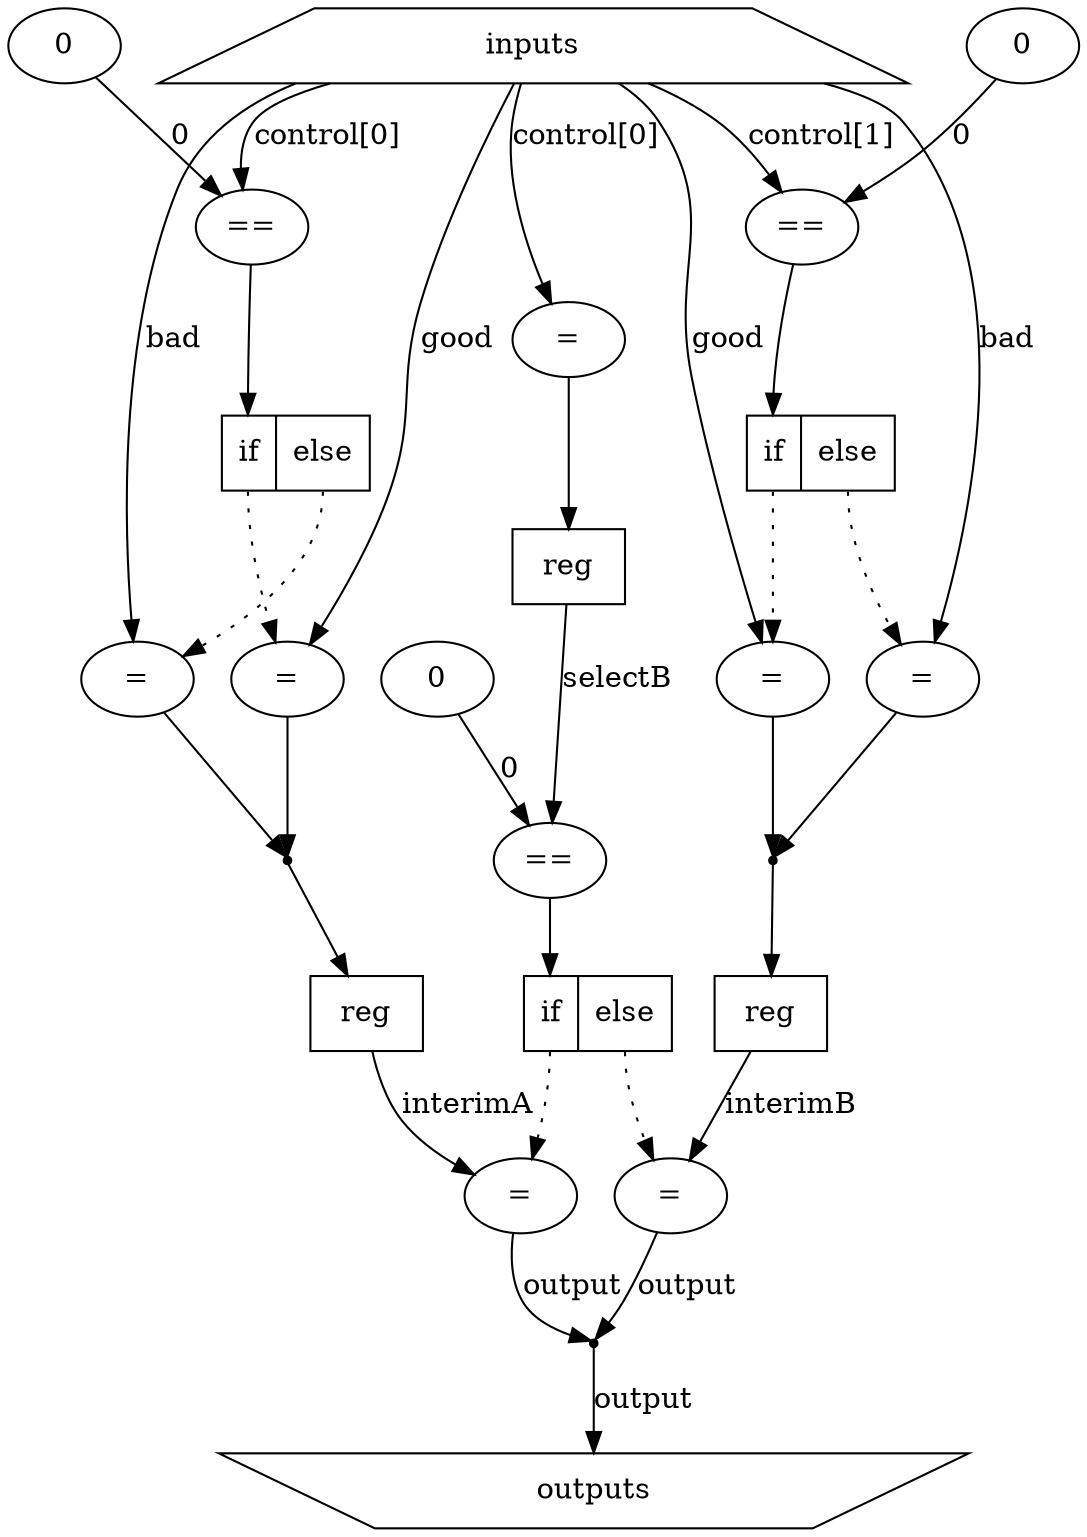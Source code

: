 digraph {
	inputs [shape=trapezium, width=5]
	outputs [shape=invtrapezium, width=5]
	if_else_1 [shape=record, label="<f0> if|<f1> else"]
	if_else_2 [shape=record, label="<f0> if|<f1> else"]
	if_else_3 [shape=record, label="<f0> if|<f1> else"]
	assign_1 [label="="]
	assign_2 [label="="]
	assign_3 [label="="]
	assign_4 [label="="]
	assign_5 [label="="]
	assign_6 [label="="]
	assign_7 [label="="]
	cmp_1 [label="=="]
	cmp_2 [label="=="]
	cmp_3 [label="=="]
	constant_value_1 [label="0"]
	constant_value_2 [label="0"]
	constant_value_3 [label="0"]
	reg_1 [shape=box, label="reg"]
	reg_2 [shape=box, label="reg"]
	reg_3 [shape=box, label="reg"]
	merge_1 [shape=point, label=""]
	merge_2 [shape=point, label=""]
	merge_3 [shape=point, label=""]

	inputs -> cmp_1 [label="control[0]"];
	constant_value_1 -> cmp_1 [label="0"];
	cmp_1 -> if_else_1:f0;
	inputs -> assign_1 [label="good"];
	if_else_1:f0 -> assign_1 [style=dotted];
	inputs -> assign_2 [label="bad"];
	if_else_1:f1 -> assign_2 [style=dotted];
	assign_1 -> merge_1;
	assign_2 -> merge_1;
	merge_1 -> reg_1;				// interimA

	inputs -> cmp_2 [label="control[1]"];
	constant_value_2 -> cmp_2 [label="0"];
	cmp_2 -> if_else_2:f0;
	inputs -> assign_3 [label="good"];
	if_else_2:f0 -> assign_3 [style=dotted];
	inputs -> assign_4 [label="bad"];
	if_else_2:f1 -> assign_4 [style=dotted];
	assign_3 -> merge_2;
	assign_4 -> merge_2;
	merge_2 -> reg_2;				// interimB

	inputs -> assign_5 [label="control[0]"];
	assign_5 -> reg_3;				// selectB

	reg_3 -> cmp_3 [label="selectB"];
	constant_value_3 -> cmp_3 [label="0"];
	cmp_3 -> if_else_3:f0;
	if_else_3:f0 -> assign_6 [style=dotted];
	reg_1 -> assign_6 [label="interimA"];
	if_else_3:f1 -> assign_7 [style=dotted];
	reg_2 -> assign_7 [label="interimB"];
	assign_6 -> merge_3 [label="output"];
	assign_7 -> merge_3 [label="output"];
	merge_3 -> outputs [label="output"];	// output
}
